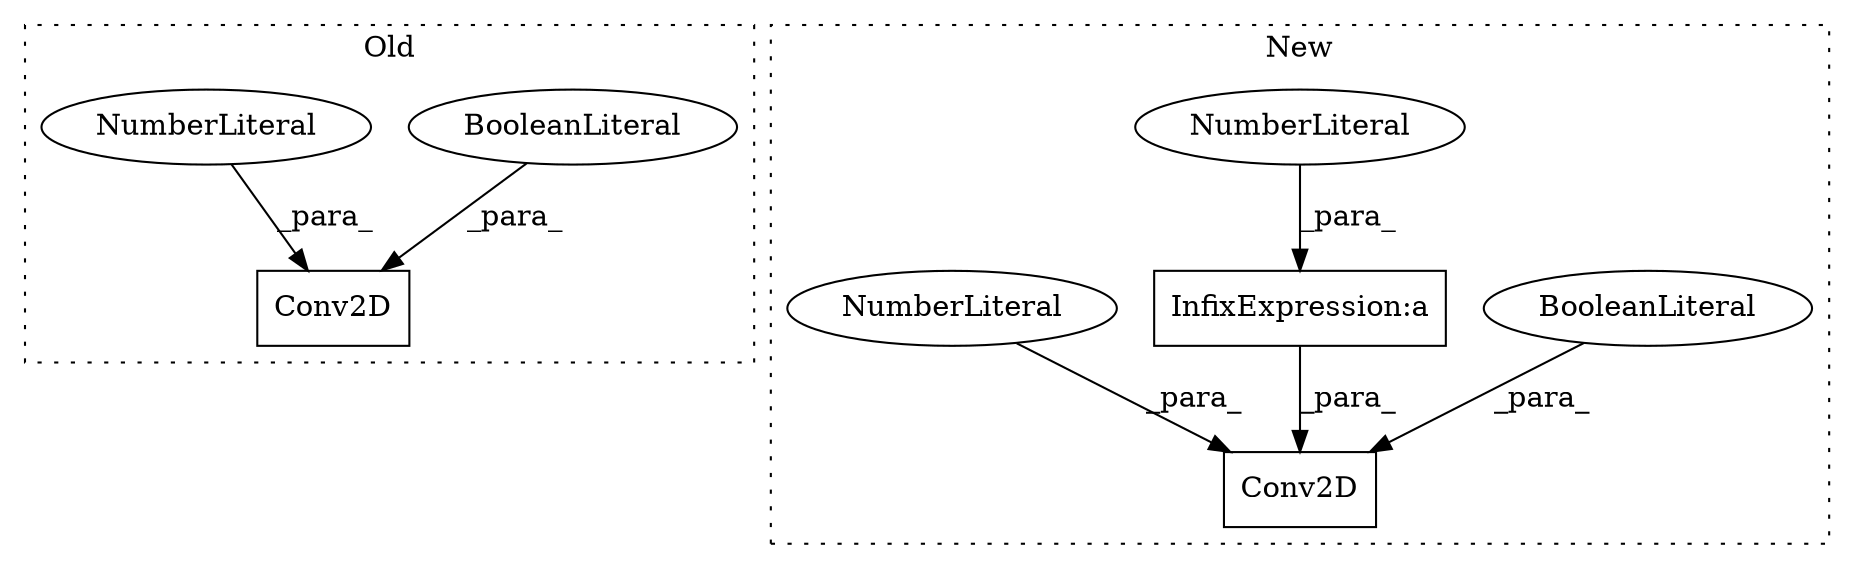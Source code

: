 digraph G {
subgraph cluster0 {
1 [label="Conv2D" a="32" s="950,976" l="7,1" shape="box"];
3 [label="BooleanLiteral" a="9" s="971" l="5" shape="ellipse"];
8 [label="NumberLiteral" a="34" s="969" l="1" shape="ellipse"];
label = "Old";
style="dotted";
}
subgraph cluster1 {
2 [label="Conv2D" a="32" s="902,932" l="7,1" shape="box"];
4 [label="BooleanLiteral" a="9" s="927" l="5" shape="ellipse"];
5 [label="InfixExpression:a" a="27" s="920" l="3" shape="box"];
6 [label="NumberLiteral" a="34" s="923" l="1" shape="ellipse"];
7 [label="NumberLiteral" a="34" s="925" l="1" shape="ellipse"];
label = "New";
style="dotted";
}
3 -> 1 [label="_para_"];
4 -> 2 [label="_para_"];
5 -> 2 [label="_para_"];
6 -> 5 [label="_para_"];
7 -> 2 [label="_para_"];
8 -> 1 [label="_para_"];
}